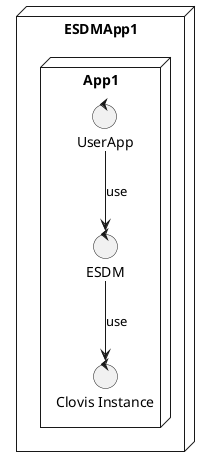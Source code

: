 @startuml

node ESDMApp1 {
	node App1 {
	control "UserApp"
	control "ESDM"
	control "Clovis Instance" as clovis
	}
}

UserApp --> ESDM   : use
ESDM    --> clovis : use


@enduml
